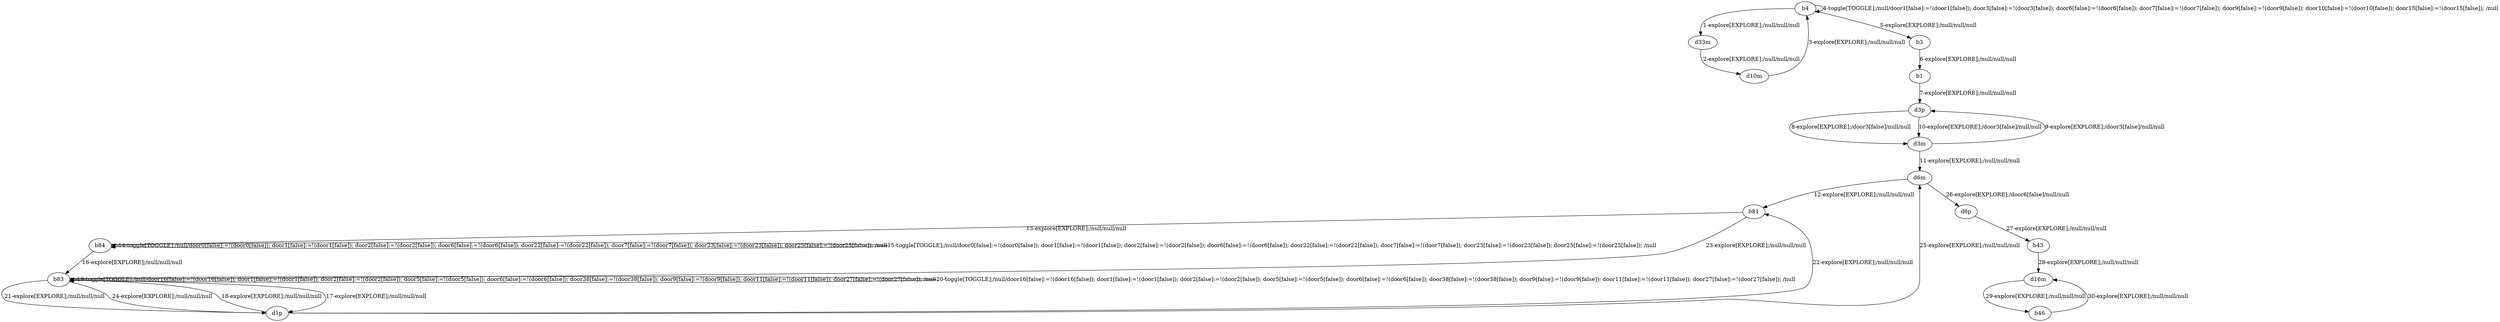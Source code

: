 # Total number of goals covered by this test: 2
# d16m --> b46
# b46 --> d16m

digraph g {
"b4" -> "d33m" [label = "1-explore[EXPLORE];/null/null/null"];
"d33m" -> "d10m" [label = "2-explore[EXPLORE];/null/null/null"];
"d10m" -> "b4" [label = "3-explore[EXPLORE];/null/null/null"];
"b4" -> "b4" [label = "4-toggle[TOGGLE];/null/door1[false]:=!(door1[false]); door3[false]:=!(door3[false]); door6[false]:=!(door6[false]); door7[false]:=!(door7[false]); door9[false]:=!(door9[false]); door10[false]:=!(door10[false]); door15[false]:=!(door15[false]); /null"];
"b4" -> "b3" [label = "5-explore[EXPLORE];/null/null/null"];
"b3" -> "b1" [label = "6-explore[EXPLORE];/null/null/null"];
"b1" -> "d3p" [label = "7-explore[EXPLORE];/null/null/null"];
"d3p" -> "d3m" [label = "8-explore[EXPLORE];/door3[false]/null/null"];
"d3m" -> "d3p" [label = "9-explore[EXPLORE];/door3[false]/null/null"];
"d3p" -> "d3m" [label = "10-explore[EXPLORE];/door3[false]/null/null"];
"d3m" -> "d6m" [label = "11-explore[EXPLORE];/null/null/null"];
"d6m" -> "b81" [label = "12-explore[EXPLORE];/null/null/null"];
"b81" -> "b84" [label = "13-explore[EXPLORE];/null/null/null"];
"b84" -> "b84" [label = "14-toggle[TOGGLE];/null/door0[false]:=!(door0[false]); door1[false]:=!(door1[false]); door2[false]:=!(door2[false]); door6[false]:=!(door6[false]); door22[false]:=!(door22[false]); door7[false]:=!(door7[false]); door23[false]:=!(door23[false]); door25[false]:=!(door25[false]); /null"];
"b84" -> "b84" [label = "15-toggle[TOGGLE];/null/door0[false]:=!(door0[false]); door1[false]:=!(door1[false]); door2[false]:=!(door2[false]); door6[false]:=!(door6[false]); door22[false]:=!(door22[false]); door7[false]:=!(door7[false]); door23[false]:=!(door23[false]); door25[false]:=!(door25[false]); /null"];
"b84" -> "b83" [label = "16-explore[EXPLORE];/null/null/null"];
"b83" -> "d1p" [label = "17-explore[EXPLORE];/null/null/null"];
"d1p" -> "b83" [label = "18-explore[EXPLORE];/null/null/null"];
"b83" -> "b83" [label = "19-toggle[TOGGLE];/null/door16[false]:=!(door16[false]); door1[false]:=!(door1[false]); door2[false]:=!(door2[false]); door5[false]:=!(door5[false]); door6[false]:=!(door6[false]); door38[false]:=!(door38[false]); door9[false]:=!(door9[false]); door11[false]:=!(door11[false]); door27[false]:=!(door27[false]); /null"];
"b83" -> "b83" [label = "20-toggle[TOGGLE];/null/door16[false]:=!(door16[false]); door1[false]:=!(door1[false]); door2[false]:=!(door2[false]); door5[false]:=!(door5[false]); door6[false]:=!(door6[false]); door38[false]:=!(door38[false]); door9[false]:=!(door9[false]); door11[false]:=!(door11[false]); door27[false]:=!(door27[false]); /null"];
"b83" -> "d1p" [label = "21-explore[EXPLORE];/null/null/null"];
"d1p" -> "b81" [label = "22-explore[EXPLORE];/null/null/null"];
"b81" -> "b83" [label = "23-explore[EXPLORE];/null/null/null"];
"b83" -> "d1p" [label = "24-explore[EXPLORE];/null/null/null"];
"d1p" -> "d6m" [label = "25-explore[EXPLORE];/null/null/null"];
"d6m" -> "d6p" [label = "26-explore[EXPLORE];/door6[false]/null/null"];
"d6p" -> "b43" [label = "27-explore[EXPLORE];/null/null/null"];
"b43" -> "d16m" [label = "28-explore[EXPLORE];/null/null/null"];
"d16m" -> "b46" [label = "29-explore[EXPLORE];/null/null/null"];
"b46" -> "d16m" [label = "30-explore[EXPLORE];/null/null/null"];
}